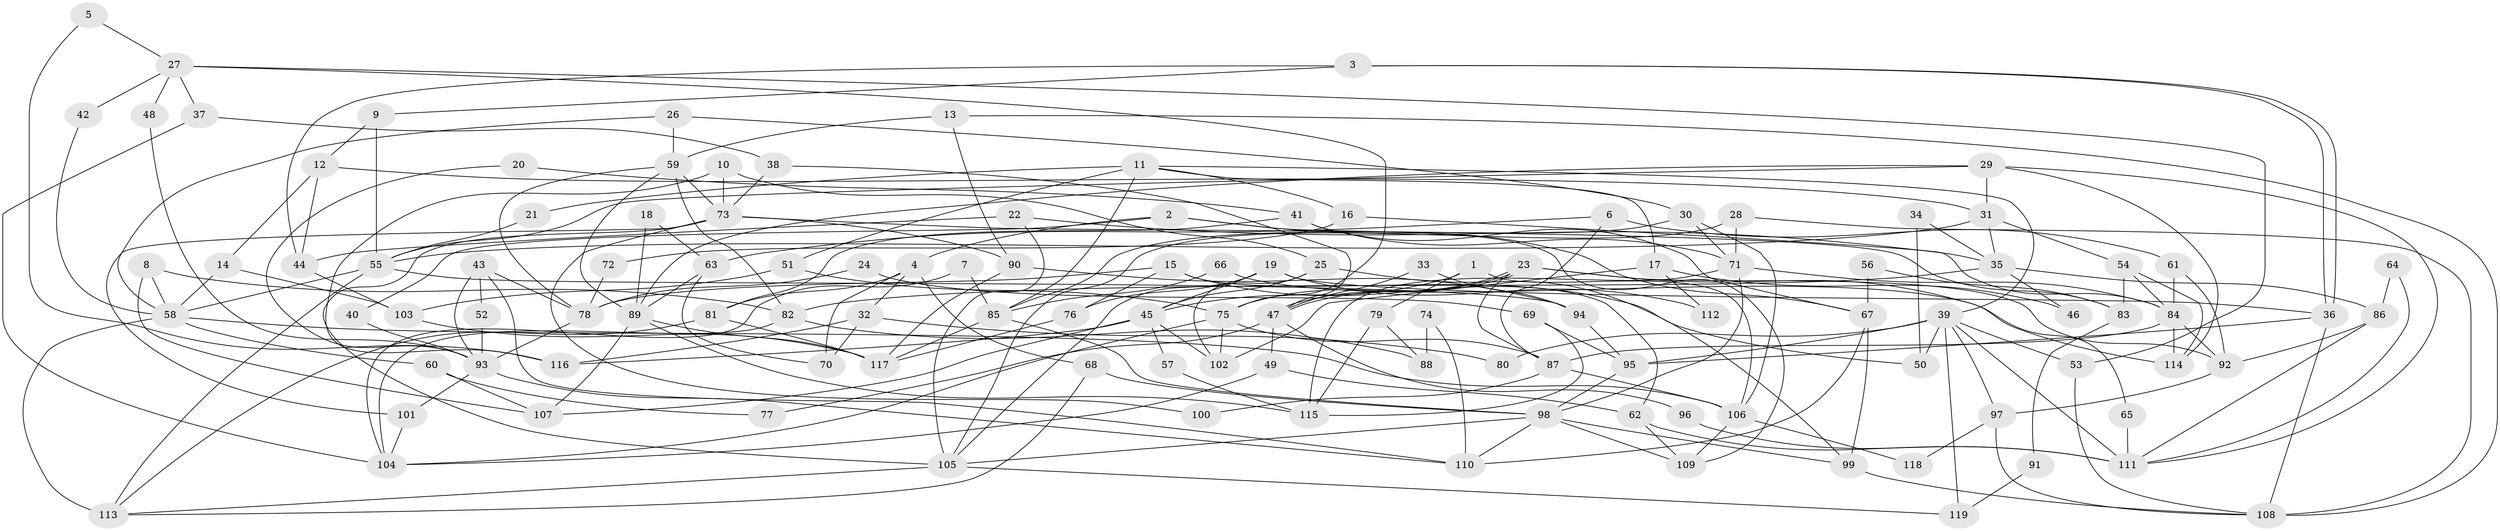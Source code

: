 // coarse degree distribution, {3: 0.1686746987951807, 4: 0.0963855421686747, 5: 0.14457831325301204, 6: 0.14457831325301204, 7: 0.0963855421686747, 2: 0.2289156626506024, 8: 0.04819277108433735, 9: 0.03614457831325301, 12: 0.012048192771084338, 11: 0.012048192771084338, 10: 0.012048192771084338}
// Generated by graph-tools (version 1.1) at 2025/52/02/27/25 19:52:04]
// undirected, 119 vertices, 238 edges
graph export_dot {
graph [start="1"]
  node [color=gray90,style=filled];
  1;
  2;
  3;
  4;
  5;
  6;
  7;
  8;
  9;
  10;
  11;
  12;
  13;
  14;
  15;
  16;
  17;
  18;
  19;
  20;
  21;
  22;
  23;
  24;
  25;
  26;
  27;
  28;
  29;
  30;
  31;
  32;
  33;
  34;
  35;
  36;
  37;
  38;
  39;
  40;
  41;
  42;
  43;
  44;
  45;
  46;
  47;
  48;
  49;
  50;
  51;
  52;
  53;
  54;
  55;
  56;
  57;
  58;
  59;
  60;
  61;
  62;
  63;
  64;
  65;
  66;
  67;
  68;
  69;
  70;
  71;
  72;
  73;
  74;
  75;
  76;
  77;
  78;
  79;
  80;
  81;
  82;
  83;
  84;
  85;
  86;
  87;
  88;
  89;
  90;
  91;
  92;
  93;
  94;
  95;
  96;
  97;
  98;
  99;
  100;
  101;
  102;
  103;
  104;
  105;
  106;
  107;
  108;
  109;
  110;
  111;
  112;
  113;
  114;
  115;
  116;
  117;
  118;
  119;
  1 -- 106;
  1 -- 45;
  1 -- 79;
  2 -- 67;
  2 -- 109;
  2 -- 4;
  2 -- 40;
  3 -- 44;
  3 -- 36;
  3 -- 36;
  3 -- 9;
  4 -- 32;
  4 -- 68;
  4 -- 70;
  4 -- 81;
  5 -- 116;
  5 -- 27;
  6 -- 61;
  6 -- 87;
  6 -- 63;
  7 -- 104;
  7 -- 85;
  8 -- 58;
  8 -- 82;
  8 -- 107;
  9 -- 55;
  9 -- 12;
  10 -- 25;
  10 -- 73;
  10 -- 116;
  11 -- 85;
  11 -- 51;
  11 -- 16;
  11 -- 17;
  11 -- 21;
  11 -- 39;
  12 -- 14;
  12 -- 31;
  12 -- 44;
  13 -- 90;
  13 -- 59;
  13 -- 108;
  14 -- 103;
  14 -- 58;
  15 -- 62;
  15 -- 76;
  15 -- 50;
  15 -- 78;
  16 -- 84;
  16 -- 72;
  17 -- 102;
  17 -- 46;
  17 -- 112;
  18 -- 63;
  18 -- 89;
  19 -- 45;
  19 -- 105;
  19 -- 36;
  19 -- 76;
  19 -- 112;
  20 -- 93;
  20 -- 41;
  21 -- 55;
  22 -- 105;
  22 -- 35;
  22 -- 44;
  23 -- 47;
  23 -- 47;
  23 -- 87;
  23 -- 65;
  23 -- 75;
  23 -- 92;
  24 -- 78;
  24 -- 69;
  25 -- 102;
  25 -- 99;
  25 -- 45;
  26 -- 59;
  26 -- 30;
  26 -- 58;
  27 -- 53;
  27 -- 75;
  27 -- 37;
  27 -- 42;
  27 -- 48;
  28 -- 108;
  28 -- 105;
  28 -- 71;
  29 -- 31;
  29 -- 111;
  29 -- 55;
  29 -- 89;
  29 -- 114;
  30 -- 71;
  30 -- 85;
  30 -- 106;
  31 -- 55;
  31 -- 35;
  31 -- 54;
  32 -- 70;
  32 -- 116;
  32 -- 80;
  33 -- 94;
  33 -- 47;
  34 -- 50;
  34 -- 35;
  35 -- 82;
  35 -- 46;
  35 -- 86;
  36 -- 95;
  36 -- 108;
  37 -- 104;
  37 -- 38;
  38 -- 73;
  38 -- 47;
  39 -- 95;
  39 -- 50;
  39 -- 53;
  39 -- 80;
  39 -- 97;
  39 -- 111;
  39 -- 119;
  40 -- 93;
  41 -- 71;
  41 -- 81;
  41 -- 67;
  42 -- 58;
  43 -- 78;
  43 -- 110;
  43 -- 52;
  43 -- 93;
  44 -- 103;
  45 -- 107;
  45 -- 57;
  45 -- 102;
  45 -- 116;
  47 -- 49;
  47 -- 77;
  47 -- 96;
  48 -- 93;
  49 -- 104;
  49 -- 62;
  51 -- 103;
  51 -- 75;
  52 -- 93;
  53 -- 108;
  54 -- 84;
  54 -- 83;
  54 -- 114;
  55 -- 58;
  55 -- 94;
  55 -- 113;
  56 -- 67;
  56 -- 83;
  57 -- 115;
  58 -- 113;
  58 -- 60;
  58 -- 106;
  59 -- 73;
  59 -- 78;
  59 -- 82;
  59 -- 89;
  60 -- 107;
  60 -- 77;
  61 -- 92;
  61 -- 84;
  62 -- 111;
  62 -- 109;
  63 -- 89;
  63 -- 70;
  64 -- 111;
  64 -- 86;
  65 -- 111;
  66 -- 114;
  66 -- 85;
  67 -- 99;
  67 -- 110;
  68 -- 98;
  68 -- 113;
  69 -- 115;
  69 -- 95;
  71 -- 84;
  71 -- 98;
  71 -- 115;
  72 -- 78;
  73 -- 105;
  73 -- 90;
  73 -- 83;
  73 -- 100;
  73 -- 101;
  74 -- 110;
  74 -- 88;
  75 -- 87;
  75 -- 102;
  75 -- 104;
  76 -- 117;
  78 -- 93;
  79 -- 115;
  79 -- 88;
  81 -- 113;
  81 -- 117;
  82 -- 104;
  82 -- 88;
  83 -- 91;
  84 -- 92;
  84 -- 114;
  84 -- 87;
  85 -- 98;
  85 -- 117;
  86 -- 92;
  86 -- 111;
  87 -- 106;
  87 -- 100;
  89 -- 107;
  89 -- 115;
  89 -- 117;
  90 -- 117;
  90 -- 94;
  91 -- 119;
  92 -- 97;
  93 -- 110;
  93 -- 101;
  94 -- 95;
  95 -- 98;
  96 -- 111;
  97 -- 108;
  97 -- 118;
  98 -- 109;
  98 -- 99;
  98 -- 105;
  98 -- 110;
  99 -- 108;
  101 -- 104;
  103 -- 117;
  105 -- 113;
  105 -- 119;
  106 -- 109;
  106 -- 118;
}
